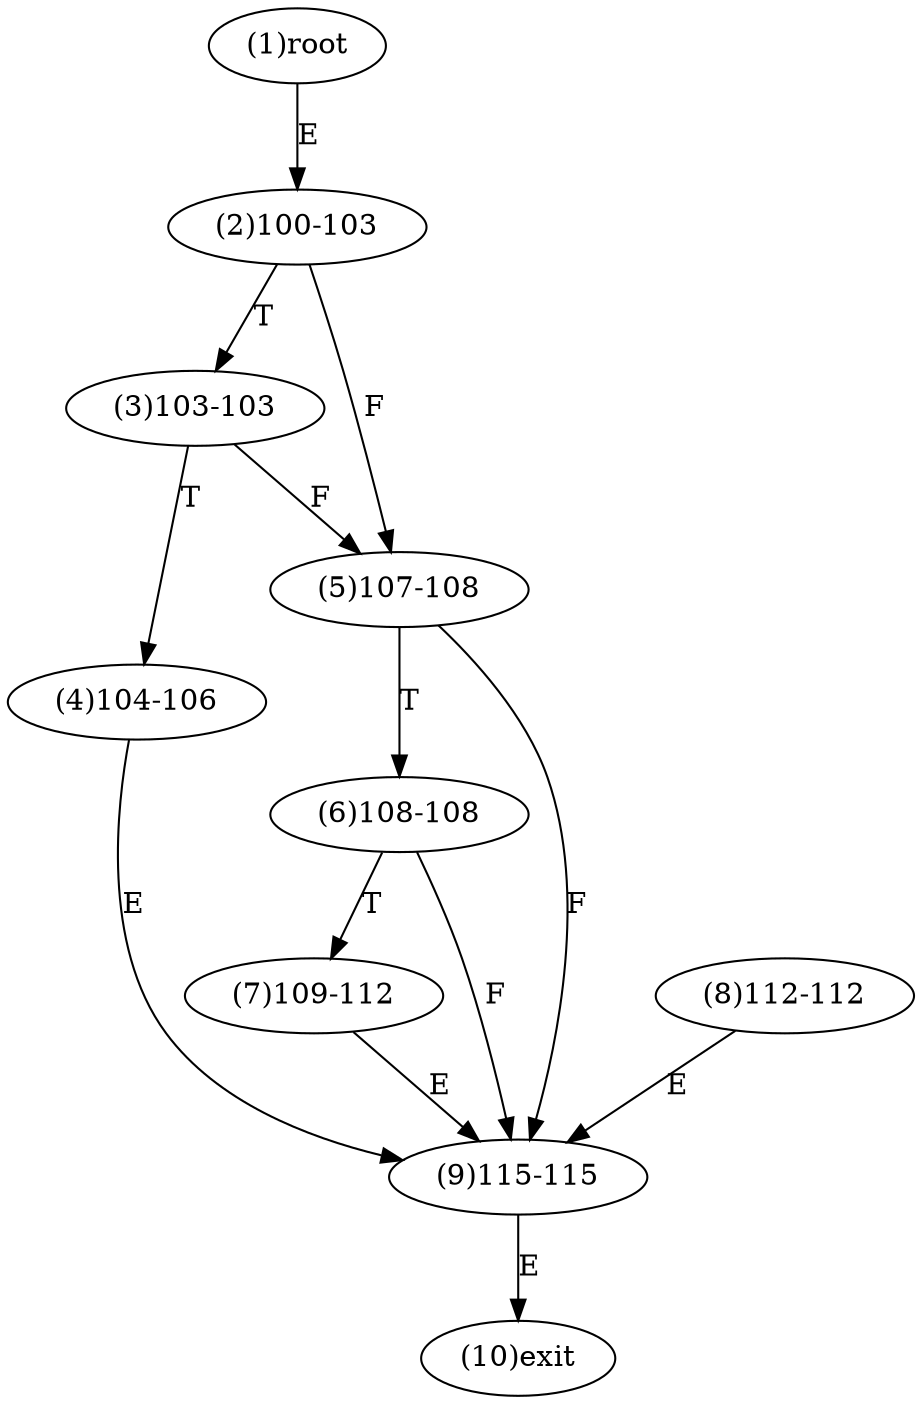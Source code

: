 digraph "" { 
1[ label="(1)root"];
2[ label="(2)100-103"];
3[ label="(3)103-103"];
4[ label="(4)104-106"];
5[ label="(5)107-108"];
6[ label="(6)108-108"];
7[ label="(7)109-112"];
8[ label="(8)112-112"];
9[ label="(9)115-115"];
10[ label="(10)exit"];
1->2[ label="E"];
2->5[ label="F"];
2->3[ label="T"];
3->5[ label="F"];
3->4[ label="T"];
4->9[ label="E"];
5->9[ label="F"];
5->6[ label="T"];
6->9[ label="F"];
6->7[ label="T"];
7->9[ label="E"];
8->9[ label="E"];
9->10[ label="E"];
}